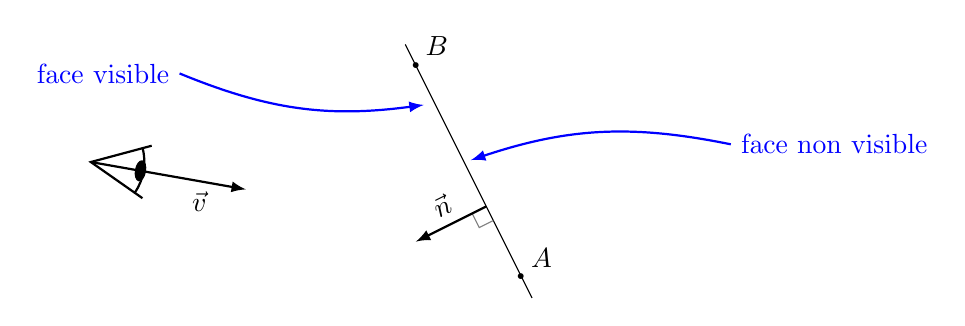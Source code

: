 %\usetikzlibrary{calc, angles}
\begin{tikzpicture}[scale=1]

\tikzset{
  line/.style = {
    shorten <=-3mm, shorten >=-3mm
  },
  vector/.style = {
    thick,-latex
  },
  dot/.style = {
    insert path={
      node[scale=2]{.}
    }
  },
  perp/.style = {
    draw,
    angle eccentricity=.5,
    angle radius=2mm,
  }
}

 % les coordonnées des points
 \path
   (3,1) coordinate (P)
   (2,3) coordinate (B)
   ($(B)!3cm!(P)$) coordinate (A)
   ($(B)!2cm!(P)$) coordinate (N)
   ($(N)!1cm!90:(B)$) coordinate (n)
 ;
 % les droites
 \draw
   (A) edge[line] (B)
 ;
 % les vecteurs
 \draw
   pic[perp,gray]{right angle=n--N--A}
   (N) edge[vector] node[above, sloped]{$\vec{n}$} (n)
 ;
 % les points
 \path
   (A) [dot] node[above right]{$A$}
   (B) [dot] node[above right]{$B$}
 ;


  % eye from Izaak Neutelings https://tikz.net/hyperbola/
  \def\le{0.8}  % eye size eye
  \def\ange{25} % eye opening angle
  \def\lb{1.2}  % outgoing beam length
  \def\ang{170} % outgoing beam scattering
  \begin{scope}[yshift=1.4cm, shift={(\ang:\lb+1.2*\le)},rotate=\ang+180]
    \coordinate (O) at (0,0);    
   \draw[->,>=latex, thick] (O) -- ++ (2,0) node[pos=0.7,below,sloped]{$\vec{v}$};
    \draw[thick] (\ange:\le) -- (0,0) -- (-\ange:\le);
    \draw[thick] (\ange:0.85*\le) arc(\ange:-\ange:0.85*\le);
    %\draw[fill,brown] (0.75*\le,0) ellipse ({0.10*\le} and {0.21*\le});
    \draw[fill] (0.8*\le,0) ellipse ({0.08*\le} and {0.16*\le});

  \end{scope}

\draw[<-,>=latex,thick,blue] (2.1,2.5) to[bend left=15] (-1.0,2.9) node[left] {face visible};
\draw[<-,>=latex,thick, blue] (2.7,1.8) to[bend left=15] (6,2) node[right] {face non visible};


\end{tikzpicture}
